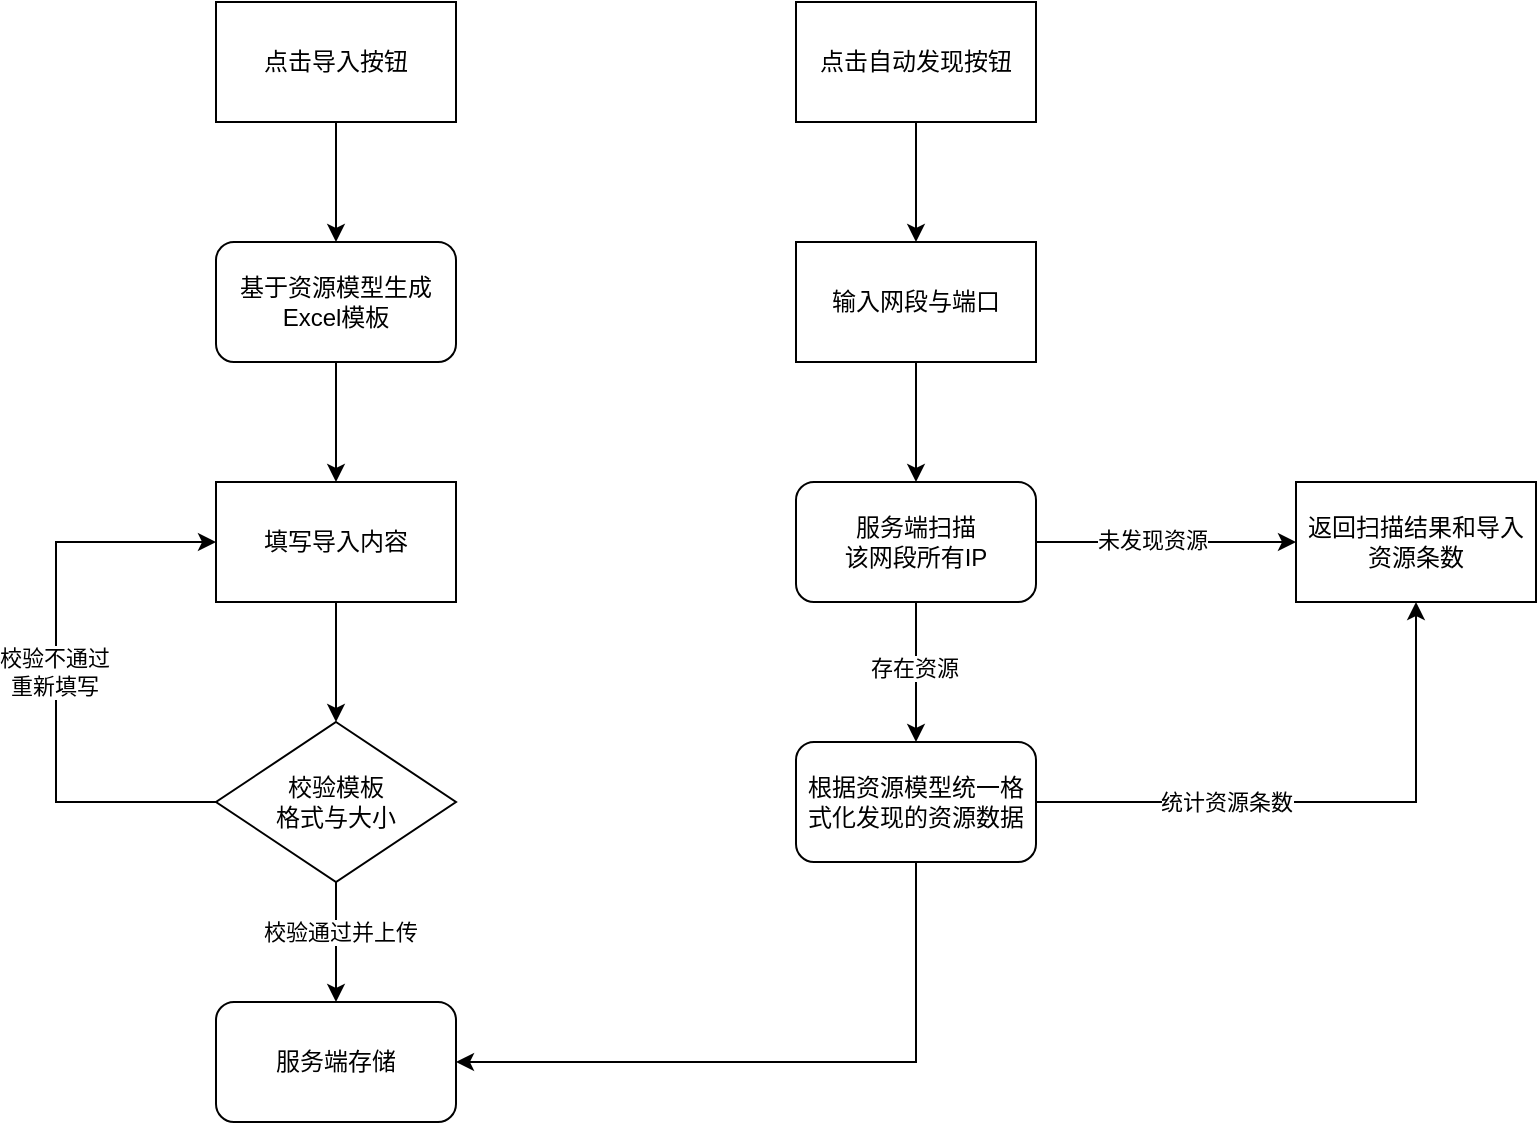 <mxfile version="24.7.6">
  <diagram name="第 1 页" id="ls3zqgrq5O7pMUxy5dv7">
    <mxGraphModel dx="1426" dy="791" grid="1" gridSize="10" guides="1" tooltips="1" connect="1" arrows="1" fold="1" page="1" pageScale="1" pageWidth="1200" pageHeight="1600" math="0" shadow="0">
      <root>
        <mxCell id="0" />
        <mxCell id="1" parent="0" />
        <mxCell id="F-oqcZXbBVfvfYFqbWdS-7" style="edgeStyle=orthogonalEdgeStyle;rounded=0;orthogonalLoop=1;jettySize=auto;html=1;exitX=0.5;exitY=1;exitDx=0;exitDy=0;entryX=0.5;entryY=0;entryDx=0;entryDy=0;" edge="1" parent="1" source="F-oqcZXbBVfvfYFqbWdS-3" target="F-oqcZXbBVfvfYFqbWdS-4">
          <mxGeometry relative="1" as="geometry" />
        </mxCell>
        <mxCell id="F-oqcZXbBVfvfYFqbWdS-3" value="点击导入按钮" style="rounded=0;whiteSpace=wrap;html=1;" vertex="1" parent="1">
          <mxGeometry x="360" y="100" width="120" height="60" as="geometry" />
        </mxCell>
        <mxCell id="F-oqcZXbBVfvfYFqbWdS-8" style="edgeStyle=orthogonalEdgeStyle;rounded=0;orthogonalLoop=1;jettySize=auto;html=1;exitX=0.5;exitY=1;exitDx=0;exitDy=0;entryX=0.5;entryY=0;entryDx=0;entryDy=0;" edge="1" parent="1" source="F-oqcZXbBVfvfYFqbWdS-4" target="F-oqcZXbBVfvfYFqbWdS-5">
          <mxGeometry relative="1" as="geometry" />
        </mxCell>
        <mxCell id="F-oqcZXbBVfvfYFqbWdS-4" value="基于资源模型生成Excel模板" style="rounded=1;whiteSpace=wrap;html=1;" vertex="1" parent="1">
          <mxGeometry x="360" y="220" width="120" height="60" as="geometry" />
        </mxCell>
        <mxCell id="F-oqcZXbBVfvfYFqbWdS-9" style="edgeStyle=orthogonalEdgeStyle;rounded=0;orthogonalLoop=1;jettySize=auto;html=1;exitX=0.5;exitY=1;exitDx=0;exitDy=0;entryX=0.5;entryY=0;entryDx=0;entryDy=0;" edge="1" parent="1" source="F-oqcZXbBVfvfYFqbWdS-5" target="F-oqcZXbBVfvfYFqbWdS-6">
          <mxGeometry relative="1" as="geometry" />
        </mxCell>
        <mxCell id="F-oqcZXbBVfvfYFqbWdS-5" value="填写导入内容" style="rounded=0;whiteSpace=wrap;html=1;" vertex="1" parent="1">
          <mxGeometry x="360" y="340" width="120" height="60" as="geometry" />
        </mxCell>
        <mxCell id="F-oqcZXbBVfvfYFqbWdS-10" style="edgeStyle=orthogonalEdgeStyle;rounded=0;orthogonalLoop=1;jettySize=auto;html=1;exitX=0;exitY=0.5;exitDx=0;exitDy=0;entryX=0;entryY=0.5;entryDx=0;entryDy=0;" edge="1" parent="1" source="F-oqcZXbBVfvfYFqbWdS-6" target="F-oqcZXbBVfvfYFqbWdS-5">
          <mxGeometry relative="1" as="geometry">
            <Array as="points">
              <mxPoint x="280" y="500" />
              <mxPoint x="280" y="370" />
            </Array>
          </mxGeometry>
        </mxCell>
        <mxCell id="F-oqcZXbBVfvfYFqbWdS-11" value="校验不通过&lt;div&gt;重新填写&lt;/div&gt;" style="edgeLabel;html=1;align=center;verticalAlign=middle;resizable=0;points=[];" vertex="1" connectable="0" parent="F-oqcZXbBVfvfYFqbWdS-10">
          <mxGeometry y="1" relative="1" as="geometry">
            <mxPoint as="offset" />
          </mxGeometry>
        </mxCell>
        <mxCell id="F-oqcZXbBVfvfYFqbWdS-14" style="edgeStyle=orthogonalEdgeStyle;rounded=0;orthogonalLoop=1;jettySize=auto;html=1;exitX=0.5;exitY=1;exitDx=0;exitDy=0;entryX=0.5;entryY=0;entryDx=0;entryDy=0;" edge="1" parent="1" source="F-oqcZXbBVfvfYFqbWdS-6" target="F-oqcZXbBVfvfYFqbWdS-13">
          <mxGeometry relative="1" as="geometry" />
        </mxCell>
        <mxCell id="F-oqcZXbBVfvfYFqbWdS-15" value="校验通过并上传" style="edgeLabel;html=1;align=center;verticalAlign=middle;resizable=0;points=[];" vertex="1" connectable="0" parent="F-oqcZXbBVfvfYFqbWdS-14">
          <mxGeometry x="-0.167" y="2" relative="1" as="geometry">
            <mxPoint as="offset" />
          </mxGeometry>
        </mxCell>
        <mxCell id="F-oqcZXbBVfvfYFqbWdS-6" value="校验模板&lt;div&gt;格式与大小&lt;/div&gt;" style="rhombus;whiteSpace=wrap;html=1;" vertex="1" parent="1">
          <mxGeometry x="360" y="460" width="120" height="80" as="geometry" />
        </mxCell>
        <mxCell id="F-oqcZXbBVfvfYFqbWdS-13" value="服务端存储" style="rounded=1;whiteSpace=wrap;html=1;" vertex="1" parent="1">
          <mxGeometry x="360" y="600" width="120" height="60" as="geometry" />
        </mxCell>
        <mxCell id="F-oqcZXbBVfvfYFqbWdS-18" style="edgeStyle=orthogonalEdgeStyle;rounded=0;orthogonalLoop=1;jettySize=auto;html=1;exitX=0.5;exitY=1;exitDx=0;exitDy=0;entryX=0.5;entryY=0;entryDx=0;entryDy=0;" edge="1" parent="1" source="F-oqcZXbBVfvfYFqbWdS-16" target="F-oqcZXbBVfvfYFqbWdS-17">
          <mxGeometry relative="1" as="geometry" />
        </mxCell>
        <mxCell id="F-oqcZXbBVfvfYFqbWdS-16" value="点击自动发现按钮" style="rounded=0;whiteSpace=wrap;html=1;" vertex="1" parent="1">
          <mxGeometry x="650" y="100" width="120" height="60" as="geometry" />
        </mxCell>
        <mxCell id="F-oqcZXbBVfvfYFqbWdS-20" style="edgeStyle=orthogonalEdgeStyle;rounded=0;orthogonalLoop=1;jettySize=auto;html=1;exitX=0.5;exitY=1;exitDx=0;exitDy=0;entryX=0.5;entryY=0;entryDx=0;entryDy=0;" edge="1" parent="1" source="F-oqcZXbBVfvfYFqbWdS-17" target="F-oqcZXbBVfvfYFqbWdS-19">
          <mxGeometry relative="1" as="geometry" />
        </mxCell>
        <mxCell id="F-oqcZXbBVfvfYFqbWdS-17" value="输入网段与端口" style="rounded=0;whiteSpace=wrap;html=1;" vertex="1" parent="1">
          <mxGeometry x="650" y="220" width="120" height="60" as="geometry" />
        </mxCell>
        <mxCell id="F-oqcZXbBVfvfYFqbWdS-24" style="edgeStyle=orthogonalEdgeStyle;rounded=0;orthogonalLoop=1;jettySize=auto;html=1;exitX=0.5;exitY=1;exitDx=0;exitDy=0;entryX=0.5;entryY=0;entryDx=0;entryDy=0;" edge="1" parent="1" source="F-oqcZXbBVfvfYFqbWdS-19" target="F-oqcZXbBVfvfYFqbWdS-23">
          <mxGeometry relative="1" as="geometry" />
        </mxCell>
        <mxCell id="F-oqcZXbBVfvfYFqbWdS-31" value="存在资源" style="edgeLabel;html=1;align=center;verticalAlign=middle;resizable=0;points=[];" vertex="1" connectable="0" parent="F-oqcZXbBVfvfYFqbWdS-24">
          <mxGeometry x="-0.057" y="-1" relative="1" as="geometry">
            <mxPoint as="offset" />
          </mxGeometry>
        </mxCell>
        <mxCell id="F-oqcZXbBVfvfYFqbWdS-28" style="edgeStyle=orthogonalEdgeStyle;rounded=0;orthogonalLoop=1;jettySize=auto;html=1;exitX=1;exitY=0.5;exitDx=0;exitDy=0;entryX=0;entryY=0.5;entryDx=0;entryDy=0;" edge="1" parent="1" source="F-oqcZXbBVfvfYFqbWdS-19" target="F-oqcZXbBVfvfYFqbWdS-27">
          <mxGeometry relative="1" as="geometry" />
        </mxCell>
        <mxCell id="F-oqcZXbBVfvfYFqbWdS-29" value="未发现资源" style="edgeLabel;html=1;align=center;verticalAlign=middle;resizable=0;points=[];" vertex="1" connectable="0" parent="F-oqcZXbBVfvfYFqbWdS-28">
          <mxGeometry x="-0.111" y="1" relative="1" as="geometry">
            <mxPoint as="offset" />
          </mxGeometry>
        </mxCell>
        <mxCell id="F-oqcZXbBVfvfYFqbWdS-19" value="服务端扫描&lt;div&gt;该网段所有IP&lt;/div&gt;" style="rounded=1;whiteSpace=wrap;html=1;" vertex="1" parent="1">
          <mxGeometry x="650" y="340" width="120" height="60" as="geometry" />
        </mxCell>
        <mxCell id="F-oqcZXbBVfvfYFqbWdS-25" style="edgeStyle=orthogonalEdgeStyle;rounded=0;orthogonalLoop=1;jettySize=auto;html=1;exitX=0.5;exitY=1;exitDx=0;exitDy=0;entryX=1;entryY=0.5;entryDx=0;entryDy=0;" edge="1" parent="1" source="F-oqcZXbBVfvfYFqbWdS-23" target="F-oqcZXbBVfvfYFqbWdS-13">
          <mxGeometry relative="1" as="geometry" />
        </mxCell>
        <mxCell id="F-oqcZXbBVfvfYFqbWdS-30" style="edgeStyle=orthogonalEdgeStyle;rounded=0;orthogonalLoop=1;jettySize=auto;html=1;exitX=1;exitY=0.5;exitDx=0;exitDy=0;entryX=0.5;entryY=1;entryDx=0;entryDy=0;" edge="1" parent="1" source="F-oqcZXbBVfvfYFqbWdS-23" target="F-oqcZXbBVfvfYFqbWdS-27">
          <mxGeometry relative="1" as="geometry" />
        </mxCell>
        <mxCell id="F-oqcZXbBVfvfYFqbWdS-33" value="统计资源条数" style="edgeLabel;html=1;align=center;verticalAlign=middle;resizable=0;points=[];" vertex="1" connectable="0" parent="F-oqcZXbBVfvfYFqbWdS-30">
          <mxGeometry x="-0.345" relative="1" as="geometry">
            <mxPoint as="offset" />
          </mxGeometry>
        </mxCell>
        <mxCell id="F-oqcZXbBVfvfYFqbWdS-23" value="根据资源模型统一格式化发现的资源数据" style="rounded=1;whiteSpace=wrap;html=1;" vertex="1" parent="1">
          <mxGeometry x="650" y="470" width="120" height="60" as="geometry" />
        </mxCell>
        <mxCell id="F-oqcZXbBVfvfYFqbWdS-27" value="返回扫描结果和导入资源条数" style="rounded=0;whiteSpace=wrap;html=1;" vertex="1" parent="1">
          <mxGeometry x="900" y="340" width="120" height="60" as="geometry" />
        </mxCell>
      </root>
    </mxGraphModel>
  </diagram>
</mxfile>
